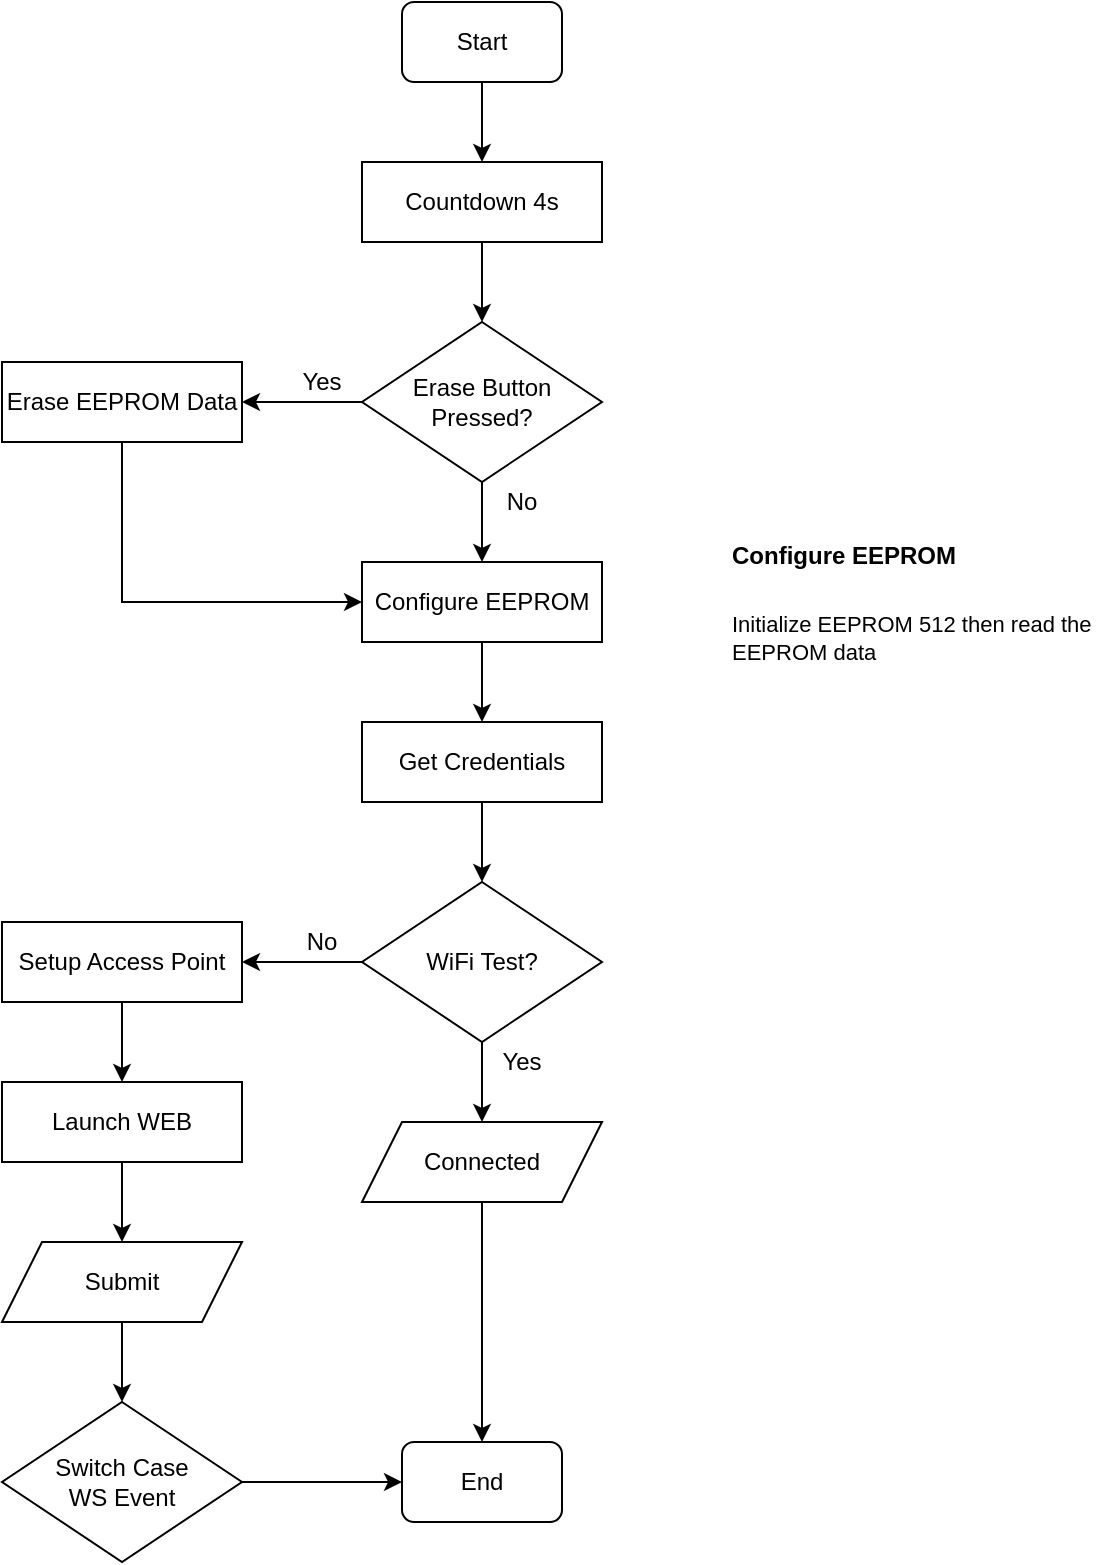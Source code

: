 <mxfile version="14.4.3" type="device"><diagram id="C5RBs43oDa-KdzZeNtuy" name="Page-1"><mxGraphModel dx="635" dy="511" grid="1" gridSize="10" guides="1" tooltips="1" connect="1" arrows="1" fold="1" page="1" pageScale="1" pageWidth="827" pageHeight="1169" math="0" shadow="0"><root><mxCell id="WIyWlLk6GJQsqaUBKTNV-0"/><mxCell id="WIyWlLk6GJQsqaUBKTNV-1" parent="WIyWlLk6GJQsqaUBKTNV-0"/><mxCell id="h4MfLaSL2fMEsuHluXs5-4" value="" style="edgeStyle=orthogonalEdgeStyle;rounded=0;orthogonalLoop=1;jettySize=auto;html=1;" edge="1" parent="WIyWlLk6GJQsqaUBKTNV-1" source="WIyWlLk6GJQsqaUBKTNV-3" target="h4MfLaSL2fMEsuHluXs5-3"><mxGeometry relative="1" as="geometry"/></mxCell><mxCell id="WIyWlLk6GJQsqaUBKTNV-3" value="Start" style="rounded=1;whiteSpace=wrap;html=1;fontSize=12;glass=0;strokeWidth=1;shadow=0;" parent="WIyWlLk6GJQsqaUBKTNV-1" vertex="1"><mxGeometry x="320" y="40" width="80" height="40" as="geometry"/></mxCell><mxCell id="h4MfLaSL2fMEsuHluXs5-6" value="" style="edgeStyle=orthogonalEdgeStyle;rounded=0;orthogonalLoop=1;jettySize=auto;html=1;" edge="1" parent="WIyWlLk6GJQsqaUBKTNV-1" source="h4MfLaSL2fMEsuHluXs5-3" target="h4MfLaSL2fMEsuHluXs5-5"><mxGeometry relative="1" as="geometry"/></mxCell><mxCell id="h4MfLaSL2fMEsuHluXs5-3" value="Countdown 4s" style="rounded=0;whiteSpace=wrap;html=1;" vertex="1" parent="WIyWlLk6GJQsqaUBKTNV-1"><mxGeometry x="300" y="120" width="120" height="40" as="geometry"/></mxCell><mxCell id="h4MfLaSL2fMEsuHluXs5-9" value="" style="edgeStyle=orthogonalEdgeStyle;rounded=0;orthogonalLoop=1;jettySize=auto;html=1;" edge="1" parent="WIyWlLk6GJQsqaUBKTNV-1" source="h4MfLaSL2fMEsuHluXs5-5" target="h4MfLaSL2fMEsuHluXs5-8"><mxGeometry relative="1" as="geometry"/></mxCell><mxCell id="h4MfLaSL2fMEsuHluXs5-11" value="" style="edgeStyle=orthogonalEdgeStyle;rounded=0;orthogonalLoop=1;jettySize=auto;html=1;" edge="1" parent="WIyWlLk6GJQsqaUBKTNV-1" source="h4MfLaSL2fMEsuHluXs5-5" target="h4MfLaSL2fMEsuHluXs5-10"><mxGeometry relative="1" as="geometry"/></mxCell><mxCell id="h4MfLaSL2fMEsuHluXs5-5" value="Erase Button Pressed?" style="rhombus;whiteSpace=wrap;html=1;" vertex="1" parent="WIyWlLk6GJQsqaUBKTNV-1"><mxGeometry x="300" y="200" width="120" height="80" as="geometry"/></mxCell><mxCell id="h4MfLaSL2fMEsuHluXs5-19" value="" style="edgeStyle=orthogonalEdgeStyle;rounded=0;orthogonalLoop=1;jettySize=auto;html=1;" edge="1" parent="WIyWlLk6GJQsqaUBKTNV-1" source="h4MfLaSL2fMEsuHluXs5-8" target="h4MfLaSL2fMEsuHluXs5-18"><mxGeometry relative="1" as="geometry"/></mxCell><mxCell id="h4MfLaSL2fMEsuHluXs5-8" value="Configure EEPROM" style="rounded=0;whiteSpace=wrap;html=1;" vertex="1" parent="WIyWlLk6GJQsqaUBKTNV-1"><mxGeometry x="300" y="320" width="120" height="40" as="geometry"/></mxCell><mxCell id="h4MfLaSL2fMEsuHluXs5-17" value="" style="edgeStyle=orthogonalEdgeStyle;rounded=0;orthogonalLoop=1;jettySize=auto;html=1;entryX=0;entryY=0.5;entryDx=0;entryDy=0;" edge="1" parent="WIyWlLk6GJQsqaUBKTNV-1" source="h4MfLaSL2fMEsuHluXs5-10" target="h4MfLaSL2fMEsuHluXs5-8"><mxGeometry relative="1" as="geometry"><mxPoint x="180" y="330" as="targetPoint"/><Array as="points"><mxPoint x="180" y="340"/></Array></mxGeometry></mxCell><mxCell id="h4MfLaSL2fMEsuHluXs5-10" value="Erase EEPROM Data" style="rounded=0;whiteSpace=wrap;html=1;" vertex="1" parent="WIyWlLk6GJQsqaUBKTNV-1"><mxGeometry x="120" y="220" width="120" height="40" as="geometry"/></mxCell><mxCell id="h4MfLaSL2fMEsuHluXs5-12" value="Yes" style="text;html=1;strokeColor=none;fillColor=none;align=center;verticalAlign=middle;whiteSpace=wrap;rounded=0;" vertex="1" parent="WIyWlLk6GJQsqaUBKTNV-1"><mxGeometry x="260" y="220" width="40" height="20" as="geometry"/></mxCell><mxCell id="h4MfLaSL2fMEsuHluXs5-13" value="No" style="text;html=1;strokeColor=none;fillColor=none;align=center;verticalAlign=middle;whiteSpace=wrap;rounded=0;" vertex="1" parent="WIyWlLk6GJQsqaUBKTNV-1"><mxGeometry x="360" y="280" width="40" height="20" as="geometry"/></mxCell><mxCell id="h4MfLaSL2fMEsuHluXs5-23" value="" style="edgeStyle=orthogonalEdgeStyle;rounded=0;orthogonalLoop=1;jettySize=auto;html=1;" edge="1" parent="WIyWlLk6GJQsqaUBKTNV-1" source="h4MfLaSL2fMEsuHluXs5-18" target="h4MfLaSL2fMEsuHluXs5-22"><mxGeometry relative="1" as="geometry"/></mxCell><mxCell id="h4MfLaSL2fMEsuHluXs5-18" value="Get Credentials" style="rounded=0;whiteSpace=wrap;html=1;" vertex="1" parent="WIyWlLk6GJQsqaUBKTNV-1"><mxGeometry x="300" y="400" width="120" height="40" as="geometry"/></mxCell><mxCell id="h4MfLaSL2fMEsuHluXs5-25" value="" style="edgeStyle=orthogonalEdgeStyle;rounded=0;orthogonalLoop=1;jettySize=auto;html=1;" edge="1" parent="WIyWlLk6GJQsqaUBKTNV-1" source="h4MfLaSL2fMEsuHluXs5-22" target="h4MfLaSL2fMEsuHluXs5-24"><mxGeometry relative="1" as="geometry"/></mxCell><mxCell id="h4MfLaSL2fMEsuHluXs5-28" value="" style="edgeStyle=orthogonalEdgeStyle;rounded=0;orthogonalLoop=1;jettySize=auto;html=1;" edge="1" parent="WIyWlLk6GJQsqaUBKTNV-1" source="h4MfLaSL2fMEsuHluXs5-22" target="h4MfLaSL2fMEsuHluXs5-27"><mxGeometry relative="1" as="geometry"/></mxCell><mxCell id="h4MfLaSL2fMEsuHluXs5-22" value="WiFi Test?" style="rhombus;whiteSpace=wrap;html=1;" vertex="1" parent="WIyWlLk6GJQsqaUBKTNV-1"><mxGeometry x="300" y="480" width="120" height="80" as="geometry"/></mxCell><mxCell id="h4MfLaSL2fMEsuHluXs5-31" value="" style="edgeStyle=orthogonalEdgeStyle;rounded=0;orthogonalLoop=1;jettySize=auto;html=1;" edge="1" parent="WIyWlLk6GJQsqaUBKTNV-1" source="h4MfLaSL2fMEsuHluXs5-24" target="h4MfLaSL2fMEsuHluXs5-30"><mxGeometry relative="1" as="geometry"/></mxCell><mxCell id="h4MfLaSL2fMEsuHluXs5-24" value="Setup Access Point" style="rounded=0;whiteSpace=wrap;html=1;" vertex="1" parent="WIyWlLk6GJQsqaUBKTNV-1"><mxGeometry x="120" y="500" width="120" height="40" as="geometry"/></mxCell><mxCell id="h4MfLaSL2fMEsuHluXs5-26" value="No" style="text;html=1;strokeColor=none;fillColor=none;align=center;verticalAlign=middle;whiteSpace=wrap;rounded=0;" vertex="1" parent="WIyWlLk6GJQsqaUBKTNV-1"><mxGeometry x="260" y="500" width="40" height="20" as="geometry"/></mxCell><mxCell id="h4MfLaSL2fMEsuHluXs5-39" value="" style="edgeStyle=orthogonalEdgeStyle;rounded=0;orthogonalLoop=1;jettySize=auto;html=1;" edge="1" parent="WIyWlLk6GJQsqaUBKTNV-1" source="h4MfLaSL2fMEsuHluXs5-27" target="h4MfLaSL2fMEsuHluXs5-35"><mxGeometry relative="1" as="geometry"><mxPoint x="360" y="710" as="targetPoint"/></mxGeometry></mxCell><mxCell id="h4MfLaSL2fMEsuHluXs5-27" value="Connected" style="shape=parallelogram;perimeter=parallelogramPerimeter;whiteSpace=wrap;html=1;fixedSize=1;" vertex="1" parent="WIyWlLk6GJQsqaUBKTNV-1"><mxGeometry x="300" y="600" width="120" height="40" as="geometry"/></mxCell><mxCell id="h4MfLaSL2fMEsuHluXs5-29" value="Yes" style="text;html=1;strokeColor=none;fillColor=none;align=center;verticalAlign=middle;whiteSpace=wrap;rounded=0;" vertex="1" parent="WIyWlLk6GJQsqaUBKTNV-1"><mxGeometry x="360" y="560" width="40" height="20" as="geometry"/></mxCell><mxCell id="h4MfLaSL2fMEsuHluXs5-34" value="" style="edgeStyle=orthogonalEdgeStyle;rounded=0;orthogonalLoop=1;jettySize=auto;html=1;" edge="1" parent="WIyWlLk6GJQsqaUBKTNV-1" source="h4MfLaSL2fMEsuHluXs5-30" target="h4MfLaSL2fMEsuHluXs5-33"><mxGeometry relative="1" as="geometry"/></mxCell><mxCell id="h4MfLaSL2fMEsuHluXs5-30" value="Launch WEB" style="rounded=0;whiteSpace=wrap;html=1;" vertex="1" parent="WIyWlLk6GJQsqaUBKTNV-1"><mxGeometry x="120" y="580" width="120" height="40" as="geometry"/></mxCell><mxCell id="h4MfLaSL2fMEsuHluXs5-37" value="" style="edgeStyle=orthogonalEdgeStyle;rounded=0;orthogonalLoop=1;jettySize=auto;html=1;" edge="1" parent="WIyWlLk6GJQsqaUBKTNV-1" source="h4MfLaSL2fMEsuHluXs5-33" target="h4MfLaSL2fMEsuHluXs5-36"><mxGeometry relative="1" as="geometry"/></mxCell><mxCell id="h4MfLaSL2fMEsuHluXs5-33" value="Submit" style="shape=parallelogram;perimeter=parallelogramPerimeter;whiteSpace=wrap;html=1;fixedSize=1;" vertex="1" parent="WIyWlLk6GJQsqaUBKTNV-1"><mxGeometry x="120" y="660" width="120" height="40" as="geometry"/></mxCell><mxCell id="h4MfLaSL2fMEsuHluXs5-35" value="End" style="rounded=1;whiteSpace=wrap;html=1;fontSize=12;glass=0;strokeWidth=1;shadow=0;" vertex="1" parent="WIyWlLk6GJQsqaUBKTNV-1"><mxGeometry x="320" y="760" width="80" height="40" as="geometry"/></mxCell><mxCell id="h4MfLaSL2fMEsuHluXs5-40" value="" style="edgeStyle=orthogonalEdgeStyle;rounded=0;orthogonalLoop=1;jettySize=auto;html=1;" edge="1" parent="WIyWlLk6GJQsqaUBKTNV-1" source="h4MfLaSL2fMEsuHluXs5-36" target="h4MfLaSL2fMEsuHluXs5-35"><mxGeometry relative="1" as="geometry"/></mxCell><mxCell id="h4MfLaSL2fMEsuHluXs5-36" value="Switch Case &lt;br&gt;WS Event" style="rhombus;whiteSpace=wrap;html=1;" vertex="1" parent="WIyWlLk6GJQsqaUBKTNV-1"><mxGeometry x="120" y="740" width="120" height="80" as="geometry"/></mxCell><mxCell id="h4MfLaSL2fMEsuHluXs5-41" value="&lt;h1&gt;&lt;font style=&quot;font-size: 12px&quot;&gt;Configure EEPROM&lt;/font&gt;&lt;/h1&gt;&lt;p&gt;&lt;font style=&quot;font-size: 11px&quot;&gt;Initialize EEPROM 512 then r&lt;/font&gt;&lt;span style=&quot;font-size: 11px&quot;&gt;ead the EEPROM data&lt;/span&gt;&lt;/p&gt;" style="text;html=1;strokeColor=none;fillColor=none;spacing=5;spacingTop=-32;whiteSpace=wrap;overflow=hidden;rounded=0;" vertex="1" parent="WIyWlLk6GJQsqaUBKTNV-1"><mxGeometry x="480" y="305" width="190" height="70" as="geometry"/></mxCell></root></mxGraphModel></diagram></mxfile>